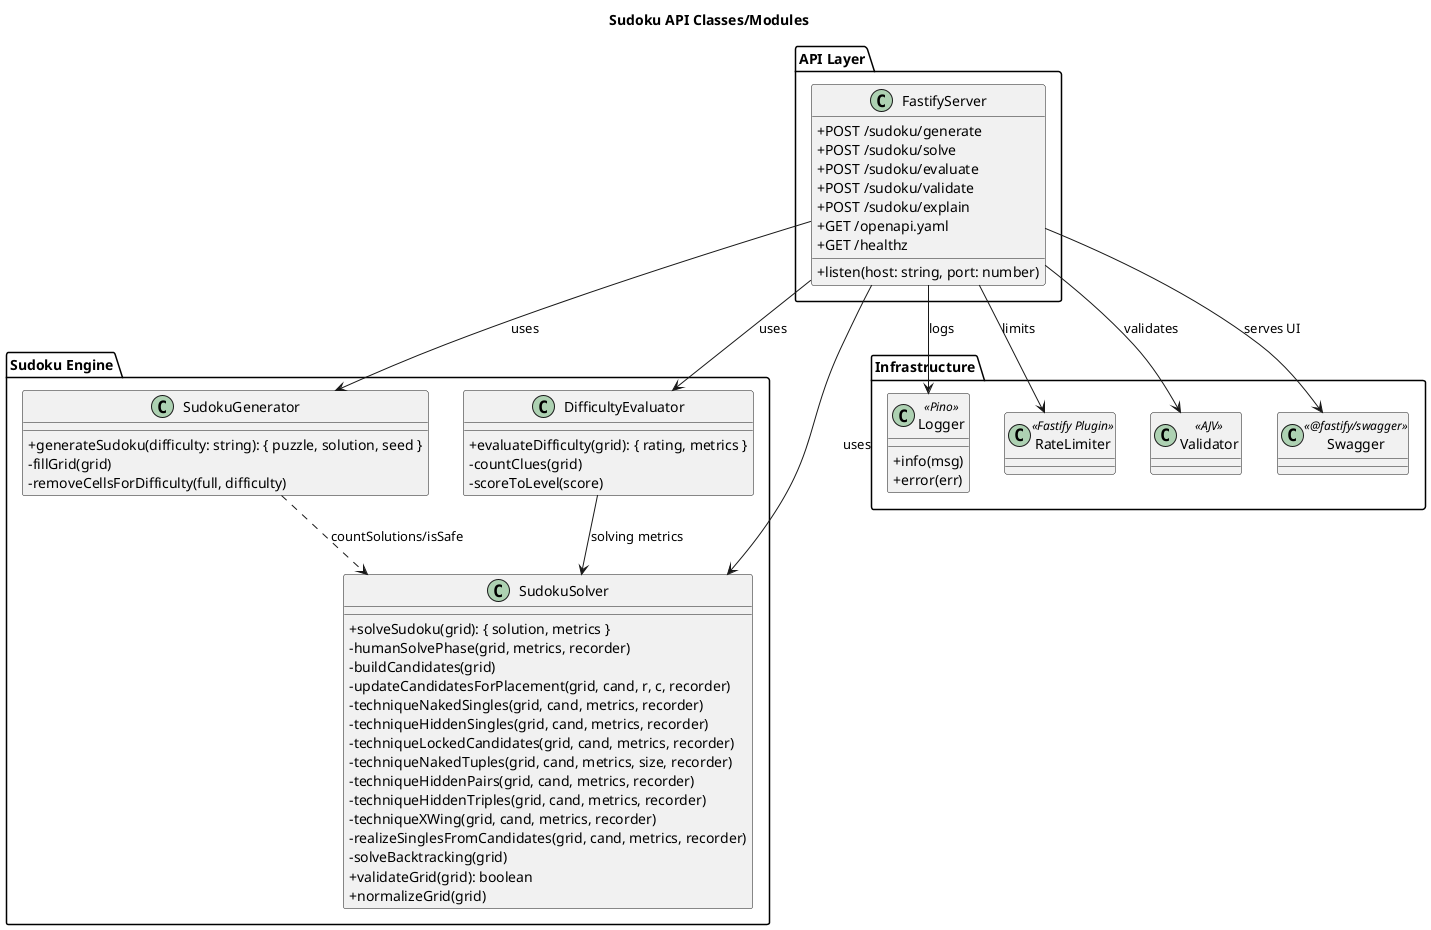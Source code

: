 @startuml classes
title Sudoku API Classes/Modules

skinparam classAttributeIconSize 0

package "API Layer" {
  class FastifyServer {
    +listen(host: string, port: number)
    +POST /sudoku/generate
    +POST /sudoku/solve
    +POST /sudoku/evaluate
    +POST /sudoku/validate
    +POST /sudoku/explain
    +GET /openapi.yaml
    +GET /healthz
  }
}

package "Sudoku Engine" {
  class SudokuGenerator {
    +generateSudoku(difficulty: string): { puzzle, solution, seed }
    -fillGrid(grid)
    -removeCellsForDifficulty(full, difficulty)
  }
  class SudokuSolver {
    +solveSudoku(grid): { solution, metrics }
    -humanSolvePhase(grid, metrics, recorder)
    -buildCandidates(grid)
    -updateCandidatesForPlacement(grid, cand, r, c, recorder)
    -techniqueNakedSingles(grid, cand, metrics, recorder)
    -techniqueHiddenSingles(grid, cand, metrics, recorder)
    -techniqueLockedCandidates(grid, cand, metrics, recorder)
    -techniqueNakedTuples(grid, cand, metrics, size, recorder)
    -techniqueHiddenPairs(grid, cand, metrics, recorder)
    -techniqueHiddenTriples(grid, cand, metrics, recorder)
    -techniqueXWing(grid, cand, metrics, recorder)
    -realizeSinglesFromCandidates(grid, cand, metrics, recorder)
    -solveBacktracking(grid)
    +validateGrid(grid): boolean
    +normalizeGrid(grid)
  }
  class DifficultyEvaluator {
    +evaluateDifficulty(grid): { rating, metrics }
    -countClues(grid)
    -scoreToLevel(score)
  }
}

package "Infrastructure" {
  class Logger <<Pino>> {
    +info(msg)
    +error(err)
  }
  class RateLimiter <<Fastify Plugin>> {}
  class Validator <<AJV>> {}
  class Swagger <<@fastify/swagger>> {}
}

FastifyServer --> SudokuGenerator : uses
FastifyServer --> SudokuSolver : uses
FastifyServer --> DifficultyEvaluator : uses
FastifyServer --> Logger : logs
FastifyServer --> RateLimiter : limits
FastifyServer --> Validator : validates
FastifyServer --> Swagger : serves UI

SudokuGenerator ..> SudokuSolver : countSolutions/isSafe
DifficultyEvaluator --> SudokuSolver : solving metrics

@enduml
